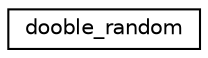 digraph "Graphical Class Hierarchy"
{
  edge [fontname="Helvetica",fontsize="10",labelfontname="Helvetica",labelfontsize="10"];
  node [fontname="Helvetica",fontsize="10",shape=record];
  rankdir="LR";
  Node0 [label="dooble_random",height=0.2,width=0.4,color="black", fillcolor="white", style="filled",URL="$classdooble__random.html"];
}
